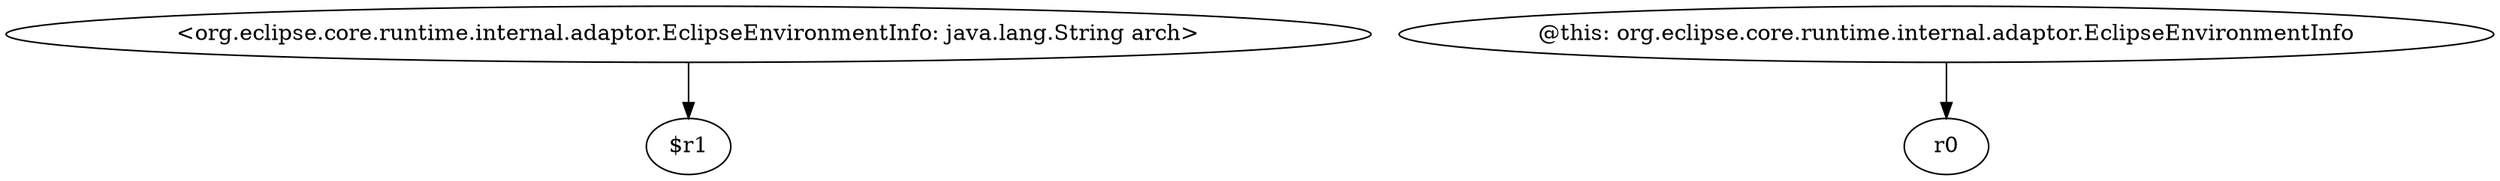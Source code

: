 digraph g {
0[label="<org.eclipse.core.runtime.internal.adaptor.EclipseEnvironmentInfo: java.lang.String arch>"]
1[label="$r1"]
0->1[label=""]
2[label="@this: org.eclipse.core.runtime.internal.adaptor.EclipseEnvironmentInfo"]
3[label="r0"]
2->3[label=""]
}